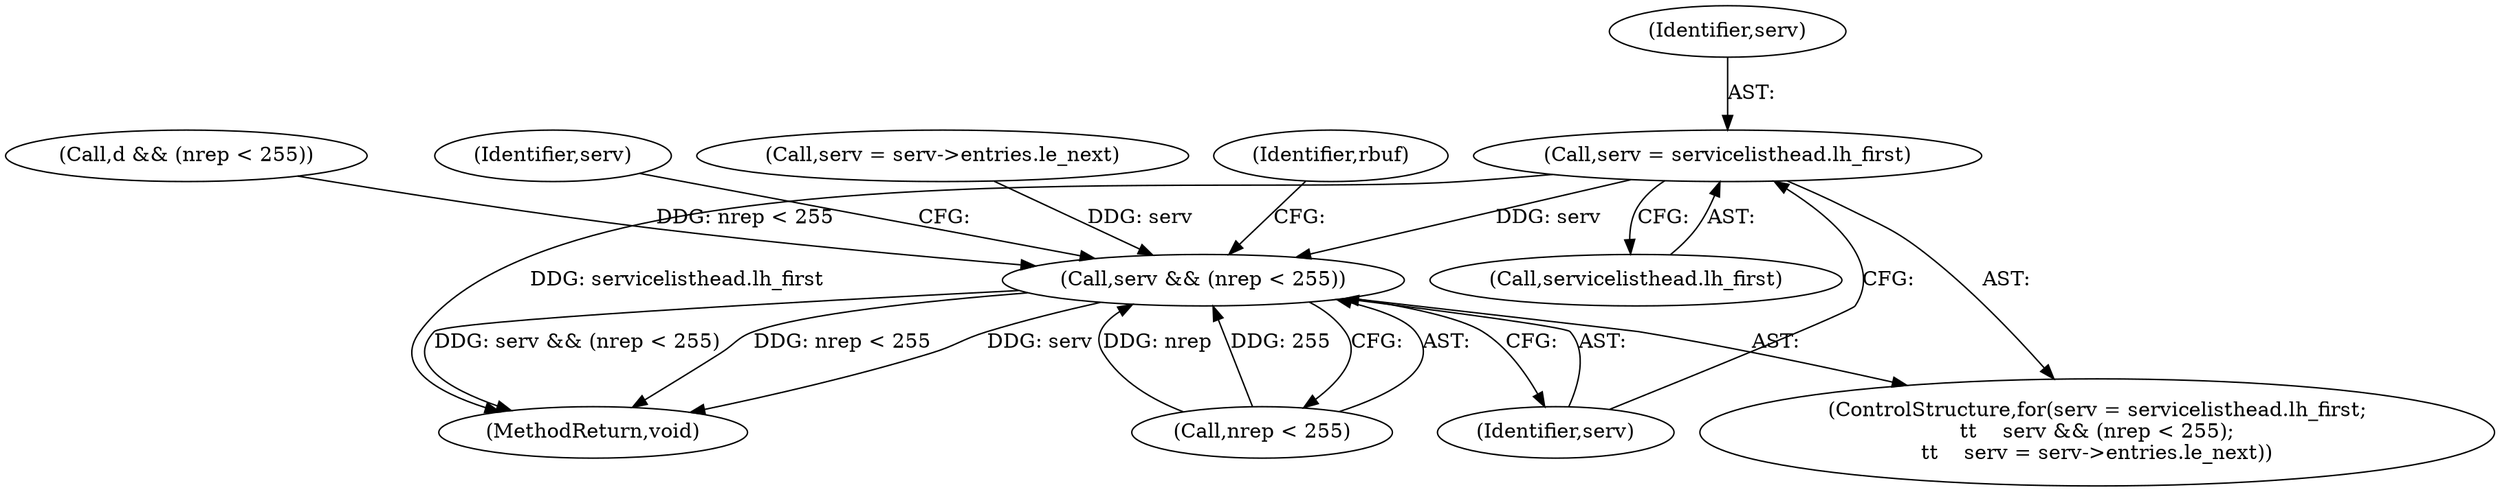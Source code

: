 digraph "0_miniupnp_140ee8d2204b383279f854802b27bdb41c1d5d1a@pointer" {
"1000464" [label="(Call,serv = servicelisthead.lh_first)"];
"1000469" [label="(Call,serv && (nrep < 255))"];
"1000465" [label="(Identifier,serv)"];
"1000252" [label="(Call,d && (nrep < 255))"];
"1000464" [label="(Call,serv = servicelisthead.lh_first)"];
"1000487" [label="(Identifier,serv)"];
"1000466" [label="(Call,servicelisthead.lh_first)"];
"1001055" [label="(MethodReturn,void)"];
"1000470" [label="(Identifier,serv)"];
"1000474" [label="(Call,serv = serv->entries.le_next)"];
"1000471" [label="(Call,nrep < 255)"];
"1000469" [label="(Call,serv && (nrep < 255))"];
"1000600" [label="(Identifier,rbuf)"];
"1000463" [label="(ControlStructure,for(serv = servicelisthead.lh_first;\n\t\t    serv && (nrep < 255);\n\t\t    serv = serv->entries.le_next))"];
"1000464" -> "1000463"  [label="AST: "];
"1000464" -> "1000466"  [label="CFG: "];
"1000465" -> "1000464"  [label="AST: "];
"1000466" -> "1000464"  [label="AST: "];
"1000470" -> "1000464"  [label="CFG: "];
"1000464" -> "1001055"  [label="DDG: servicelisthead.lh_first"];
"1000464" -> "1000469"  [label="DDG: serv"];
"1000469" -> "1000463"  [label="AST: "];
"1000469" -> "1000470"  [label="CFG: "];
"1000469" -> "1000471"  [label="CFG: "];
"1000470" -> "1000469"  [label="AST: "];
"1000471" -> "1000469"  [label="AST: "];
"1000487" -> "1000469"  [label="CFG: "];
"1000600" -> "1000469"  [label="CFG: "];
"1000469" -> "1001055"  [label="DDG: serv && (nrep < 255)"];
"1000469" -> "1001055"  [label="DDG: nrep < 255"];
"1000469" -> "1001055"  [label="DDG: serv"];
"1000474" -> "1000469"  [label="DDG: serv"];
"1000471" -> "1000469"  [label="DDG: nrep"];
"1000471" -> "1000469"  [label="DDG: 255"];
"1000252" -> "1000469"  [label="DDG: nrep < 255"];
}
